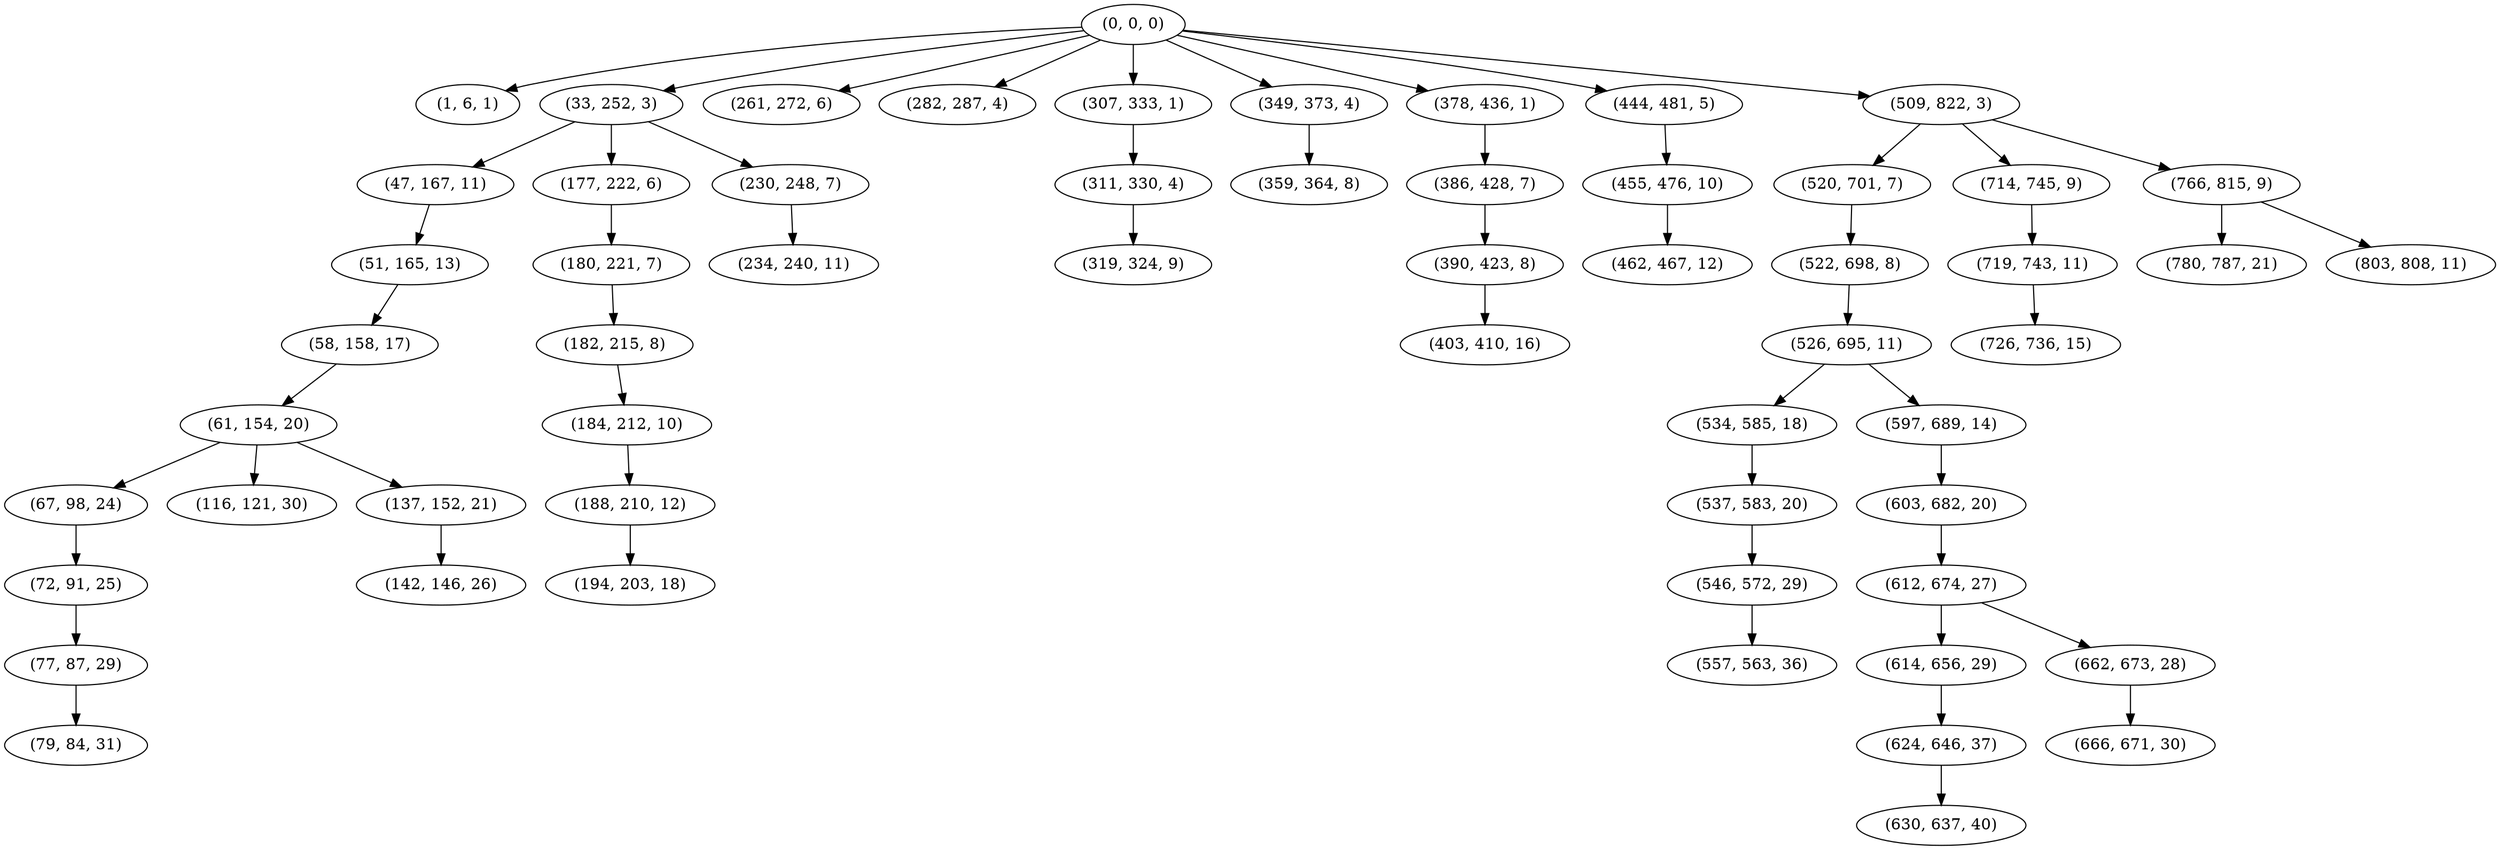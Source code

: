 digraph tree {
    "(0, 0, 0)";
    "(1, 6, 1)";
    "(33, 252, 3)";
    "(47, 167, 11)";
    "(51, 165, 13)";
    "(58, 158, 17)";
    "(61, 154, 20)";
    "(67, 98, 24)";
    "(72, 91, 25)";
    "(77, 87, 29)";
    "(79, 84, 31)";
    "(116, 121, 30)";
    "(137, 152, 21)";
    "(142, 146, 26)";
    "(177, 222, 6)";
    "(180, 221, 7)";
    "(182, 215, 8)";
    "(184, 212, 10)";
    "(188, 210, 12)";
    "(194, 203, 18)";
    "(230, 248, 7)";
    "(234, 240, 11)";
    "(261, 272, 6)";
    "(282, 287, 4)";
    "(307, 333, 1)";
    "(311, 330, 4)";
    "(319, 324, 9)";
    "(349, 373, 4)";
    "(359, 364, 8)";
    "(378, 436, 1)";
    "(386, 428, 7)";
    "(390, 423, 8)";
    "(403, 410, 16)";
    "(444, 481, 5)";
    "(455, 476, 10)";
    "(462, 467, 12)";
    "(509, 822, 3)";
    "(520, 701, 7)";
    "(522, 698, 8)";
    "(526, 695, 11)";
    "(534, 585, 18)";
    "(537, 583, 20)";
    "(546, 572, 29)";
    "(557, 563, 36)";
    "(597, 689, 14)";
    "(603, 682, 20)";
    "(612, 674, 27)";
    "(614, 656, 29)";
    "(624, 646, 37)";
    "(630, 637, 40)";
    "(662, 673, 28)";
    "(666, 671, 30)";
    "(714, 745, 9)";
    "(719, 743, 11)";
    "(726, 736, 15)";
    "(766, 815, 9)";
    "(780, 787, 21)";
    "(803, 808, 11)";
    "(0, 0, 0)" -> "(1, 6, 1)";
    "(0, 0, 0)" -> "(33, 252, 3)";
    "(0, 0, 0)" -> "(261, 272, 6)";
    "(0, 0, 0)" -> "(282, 287, 4)";
    "(0, 0, 0)" -> "(307, 333, 1)";
    "(0, 0, 0)" -> "(349, 373, 4)";
    "(0, 0, 0)" -> "(378, 436, 1)";
    "(0, 0, 0)" -> "(444, 481, 5)";
    "(0, 0, 0)" -> "(509, 822, 3)";
    "(33, 252, 3)" -> "(47, 167, 11)";
    "(33, 252, 3)" -> "(177, 222, 6)";
    "(33, 252, 3)" -> "(230, 248, 7)";
    "(47, 167, 11)" -> "(51, 165, 13)";
    "(51, 165, 13)" -> "(58, 158, 17)";
    "(58, 158, 17)" -> "(61, 154, 20)";
    "(61, 154, 20)" -> "(67, 98, 24)";
    "(61, 154, 20)" -> "(116, 121, 30)";
    "(61, 154, 20)" -> "(137, 152, 21)";
    "(67, 98, 24)" -> "(72, 91, 25)";
    "(72, 91, 25)" -> "(77, 87, 29)";
    "(77, 87, 29)" -> "(79, 84, 31)";
    "(137, 152, 21)" -> "(142, 146, 26)";
    "(177, 222, 6)" -> "(180, 221, 7)";
    "(180, 221, 7)" -> "(182, 215, 8)";
    "(182, 215, 8)" -> "(184, 212, 10)";
    "(184, 212, 10)" -> "(188, 210, 12)";
    "(188, 210, 12)" -> "(194, 203, 18)";
    "(230, 248, 7)" -> "(234, 240, 11)";
    "(307, 333, 1)" -> "(311, 330, 4)";
    "(311, 330, 4)" -> "(319, 324, 9)";
    "(349, 373, 4)" -> "(359, 364, 8)";
    "(378, 436, 1)" -> "(386, 428, 7)";
    "(386, 428, 7)" -> "(390, 423, 8)";
    "(390, 423, 8)" -> "(403, 410, 16)";
    "(444, 481, 5)" -> "(455, 476, 10)";
    "(455, 476, 10)" -> "(462, 467, 12)";
    "(509, 822, 3)" -> "(520, 701, 7)";
    "(509, 822, 3)" -> "(714, 745, 9)";
    "(509, 822, 3)" -> "(766, 815, 9)";
    "(520, 701, 7)" -> "(522, 698, 8)";
    "(522, 698, 8)" -> "(526, 695, 11)";
    "(526, 695, 11)" -> "(534, 585, 18)";
    "(526, 695, 11)" -> "(597, 689, 14)";
    "(534, 585, 18)" -> "(537, 583, 20)";
    "(537, 583, 20)" -> "(546, 572, 29)";
    "(546, 572, 29)" -> "(557, 563, 36)";
    "(597, 689, 14)" -> "(603, 682, 20)";
    "(603, 682, 20)" -> "(612, 674, 27)";
    "(612, 674, 27)" -> "(614, 656, 29)";
    "(612, 674, 27)" -> "(662, 673, 28)";
    "(614, 656, 29)" -> "(624, 646, 37)";
    "(624, 646, 37)" -> "(630, 637, 40)";
    "(662, 673, 28)" -> "(666, 671, 30)";
    "(714, 745, 9)" -> "(719, 743, 11)";
    "(719, 743, 11)" -> "(726, 736, 15)";
    "(766, 815, 9)" -> "(780, 787, 21)";
    "(766, 815, 9)" -> "(803, 808, 11)";
}
